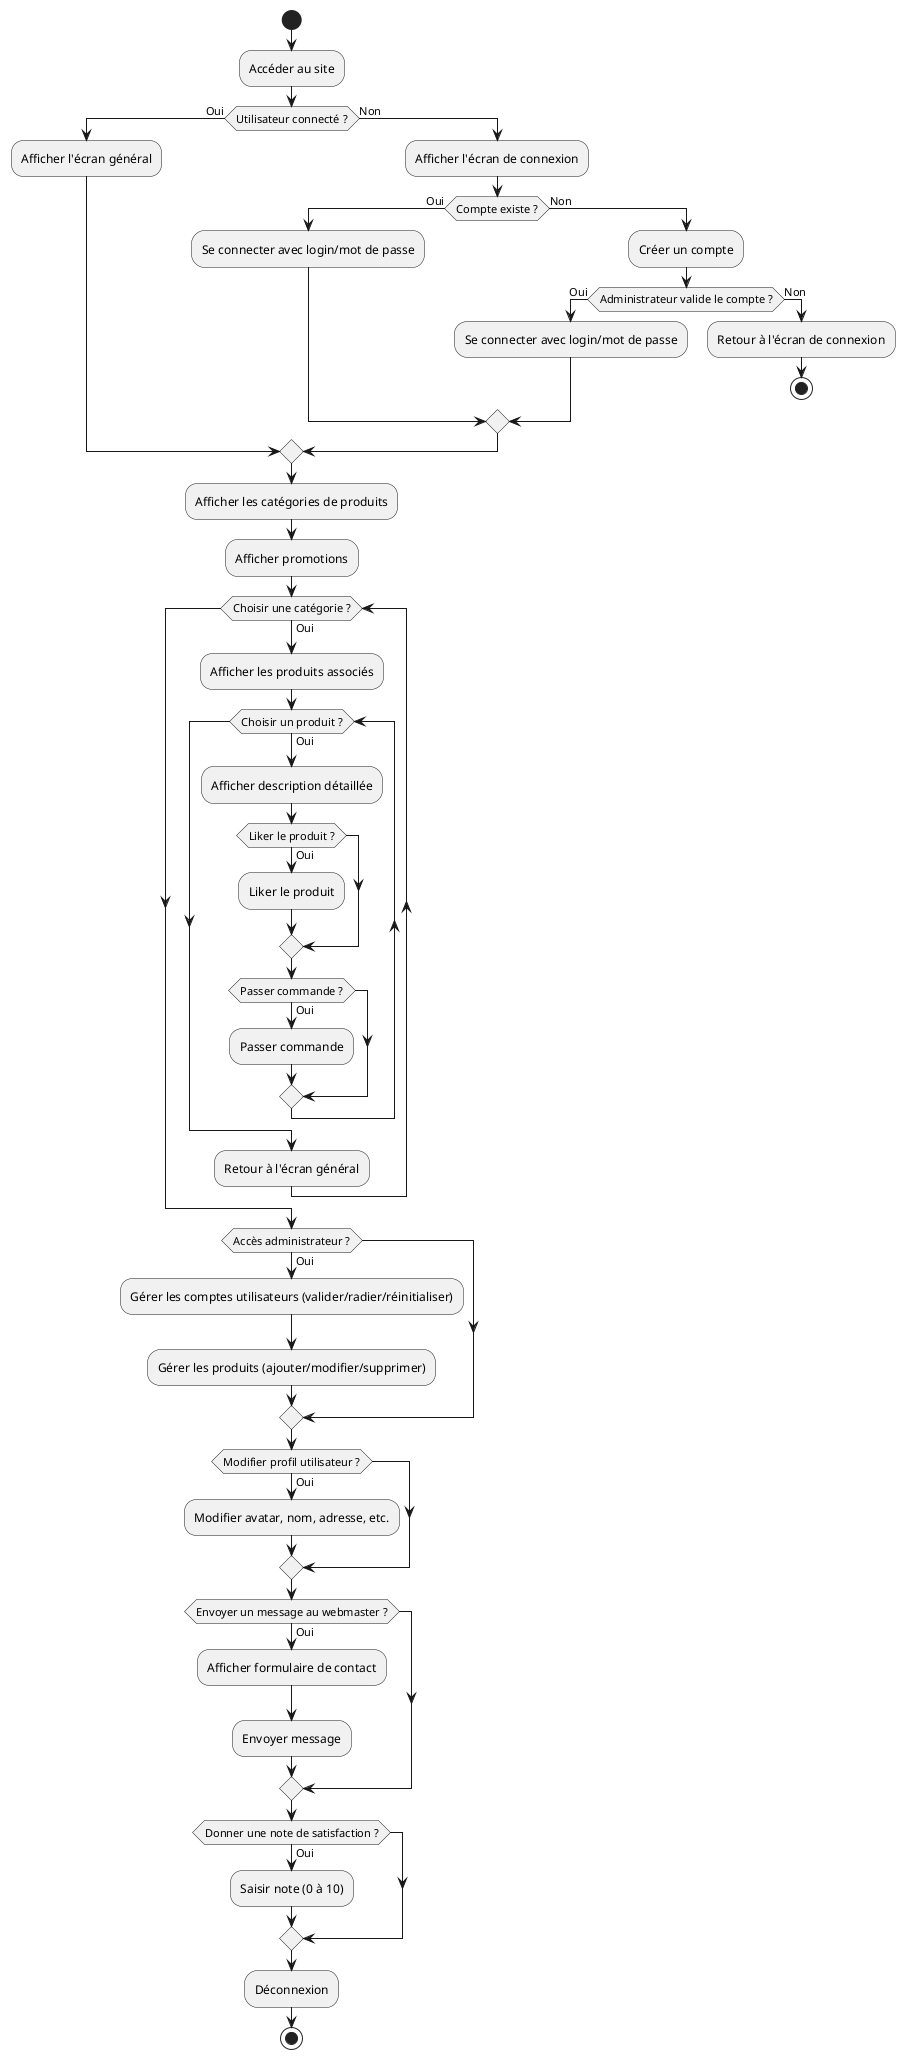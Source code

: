 @startuml
start
:Accéder au site;
if (Utilisateur connecté ?) then (Oui)
    :Afficher l'écran général;
else (Non)
    :Afficher l'écran de connexion;
    if (Compte existe ?) then (Oui)
        :Se connecter avec login/mot de passe;
    else (Non)
        :Créer un compte;
        if (Administrateur valide le compte ?) then (Oui)
            :Se connecter avec login/mot de passe;
        else (Non)
            :Retour à l'écran de connexion;
            stop
        endif
    endif
endif

:Afficher les catégories de produits;
:Afficher promotions;

while (Choisir une catégorie ?) is (Oui)
    :Afficher les produits associés;
    while (Choisir un produit ?) is (Oui)
        :Afficher description détaillée;
        if (Liker le produit ?) then (Oui)
            :Liker le produit;
        endif
        if (Passer commande ?) then (Oui)
            :Passer commande;
        endif
    endwhile
    :Retour à l'écran général;
endwhile

if (Accès administrateur ?) then (Oui)
    :Gérer les comptes utilisateurs (valider/radier/réinitialiser);
    :Gérer les produits (ajouter/modifier/supprimer);
endif

if (Modifier profil utilisateur ?) then (Oui)
    :Modifier avatar, nom, adresse, etc.;
endif

if (Envoyer un message au webmaster ?) then (Oui)
    :Afficher formulaire de contact;
    :Envoyer message;
endif

if (Donner une note de satisfaction ?) then (Oui)
    :Saisir note (0 à 10);
endif

:Déconnexion;
stop
@enduml
